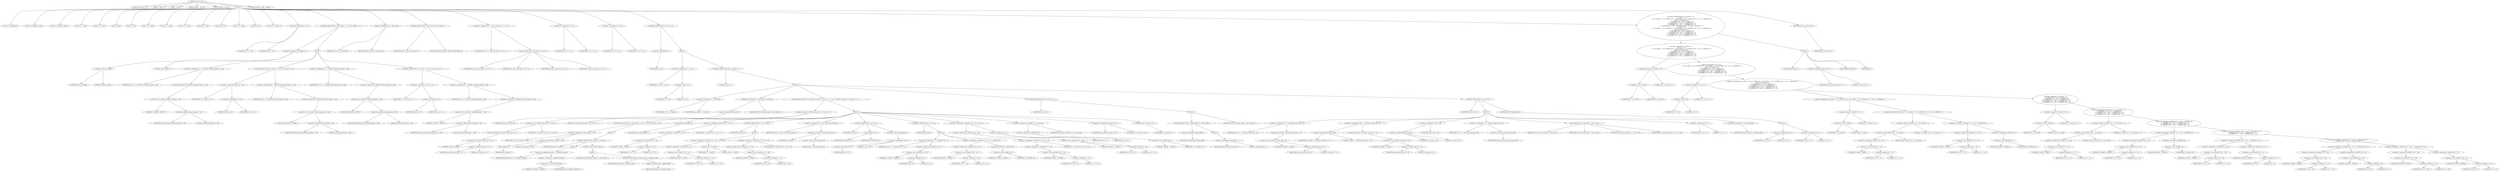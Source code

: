 digraph cache_insert {  
"1000116" [label = "(METHOD,cache_insert)" ]
"1000117" [label = "(PARAM,const char *a1)" ]
"1000118" [label = "(PARAM,__int64 a2)" ]
"1000119" [label = "(PARAM,__int64 a3)" ]
"1000120" [label = "(PARAM,unsigned __int64 a4)" ]
"1000121" [label = "(PARAM,unsigned __int16 a5)" ]
"1000122" [label = "(BLOCK,,)" ]
"1000123" [label = "(LOCAL,v7: unsigned int)" ]
"1000124" [label = "(LOCAL,v10: unsigned __int64)" ]
"1000125" [label = "(LOCAL,v11: unsigned __int64)" ]
"1000126" [label = "(LOCAL,v12: __int64)" ]
"1000127" [label = "(LOCAL,v13: __int64)" ]
"1000128" [label = "(LOCAL,v14: int)" ]
"1000129" [label = "(LOCAL,v15: int)" ]
"1000130" [label = "(LOCAL,v16: __int64)" ]
"1000131" [label = "(LOCAL,v17: __int64)" ]
"1000132" [label = "(LOCAL,v18: __int64)" ]
"1000133" [label = "(LOCAL,v19: __int64)" ]
"1000134" [label = "(LOCAL,v20: char *)" ]
"1000135" [label = "(LOCAL,v21: __int64)" ]
"1000136" [label = "(LOCAL,v23: int)" ]
"1000137" [label = "(LOCAL,v24: __int64 [ 2 ])" ]
"1000138" [label = "(<operator>.assignment,v7 = a5)" ]
"1000139" [label = "(IDENTIFIER,v7,v7 = a5)" ]
"1000140" [label = "(IDENTIFIER,a5,v7 = a5)" ]
"1000141" [label = "(CONTROL_STRUCTURE,if ( (a5 & 0x980) != 0 ),if ( (a5 & 0x980) != 0 ))" ]
"1000142" [label = "(<operator>.notEquals,(a5 & 0x980) != 0)" ]
"1000143" [label = "(<operator>.and,a5 & 0x980)" ]
"1000144" [label = "(IDENTIFIER,a5,a5 & 0x980)" ]
"1000145" [label = "(LITERAL,0x980,a5 & 0x980)" ]
"1000146" [label = "(LITERAL,0,(a5 & 0x980) != 0)" ]
"1000147" [label = "(BLOCK,,)" ]
"1000148" [label = "(<operator>.assignment,v10 = *(_QWORD *)(dnsmasq_daemon + 456))" ]
"1000149" [label = "(IDENTIFIER,v10,v10 = *(_QWORD *)(dnsmasq_daemon + 456))" ]
"1000150" [label = "(<operator>.indirection,*(_QWORD *)(dnsmasq_daemon + 456))" ]
"1000151" [label = "(<operator>.cast,(_QWORD *)(dnsmasq_daemon + 456))" ]
"1000152" [label = "(UNKNOWN,_QWORD *,_QWORD *)" ]
"1000153" [label = "(<operator>.addition,dnsmasq_daemon + 456)" ]
"1000154" [label = "(IDENTIFIER,dnsmasq_daemon,dnsmasq_daemon + 456)" ]
"1000155" [label = "(LITERAL,456,dnsmasq_daemon + 456)" ]
"1000156" [label = "(CONTROL_STRUCTURE,if ( v10 && a4 > v10 ),if ( v10 && a4 > v10 ))" ]
"1000157" [label = "(<operator>.logicalAnd,v10 && a4 > v10)" ]
"1000158" [label = "(IDENTIFIER,v10,v10 && a4 > v10)" ]
"1000159" [label = "(<operator>.greaterThan,a4 > v10)" ]
"1000160" [label = "(IDENTIFIER,a4,a4 > v10)" ]
"1000161" [label = "(IDENTIFIER,v10,a4 > v10)" ]
"1000162" [label = "(<operator>.assignment,a4 = *(_QWORD *)(dnsmasq_daemon + 456))" ]
"1000163" [label = "(IDENTIFIER,a4,a4 = *(_QWORD *)(dnsmasq_daemon + 456))" ]
"1000164" [label = "(<operator>.indirection,*(_QWORD *)(dnsmasq_daemon + 456))" ]
"1000165" [label = "(<operator>.cast,(_QWORD *)(dnsmasq_daemon + 456))" ]
"1000166" [label = "(UNKNOWN,_QWORD *,_QWORD *)" ]
"1000167" [label = "(<operator>.addition,dnsmasq_daemon + 456)" ]
"1000168" [label = "(IDENTIFIER,dnsmasq_daemon,dnsmasq_daemon + 456)" ]
"1000169" [label = "(LITERAL,456,dnsmasq_daemon + 456)" ]
"1000170" [label = "(<operator>.assignment,v11 = *(_QWORD *)(dnsmasq_daemon + 448))" ]
"1000171" [label = "(IDENTIFIER,v11,v11 = *(_QWORD *)(dnsmasq_daemon + 448))" ]
"1000172" [label = "(<operator>.indirection,*(_QWORD *)(dnsmasq_daemon + 448))" ]
"1000173" [label = "(<operator>.cast,(_QWORD *)(dnsmasq_daemon + 448))" ]
"1000174" [label = "(UNKNOWN,_QWORD *,_QWORD *)" ]
"1000175" [label = "(<operator>.addition,dnsmasq_daemon + 448)" ]
"1000176" [label = "(IDENTIFIER,dnsmasq_daemon,dnsmasq_daemon + 448)" ]
"1000177" [label = "(LITERAL,448,dnsmasq_daemon + 448)" ]
"1000178" [label = "(CONTROL_STRUCTURE,if ( v11 && a4 < v11 ),if ( v11 && a4 < v11 ))" ]
"1000179" [label = "(<operator>.logicalAnd,v11 && a4 < v11)" ]
"1000180" [label = "(IDENTIFIER,v11,v11 && a4 < v11)" ]
"1000181" [label = "(<operator>.lessThan,a4 < v11)" ]
"1000182" [label = "(IDENTIFIER,a4,a4 < v11)" ]
"1000183" [label = "(IDENTIFIER,v11,a4 < v11)" ]
"1000184" [label = "(<operator>.assignment,a4 = *(_QWORD *)(dnsmasq_daemon + 448))" ]
"1000185" [label = "(IDENTIFIER,a4,a4 = *(_QWORD *)(dnsmasq_daemon + 448))" ]
"1000186" [label = "(<operator>.indirection,*(_QWORD *)(dnsmasq_daemon + 448))" ]
"1000187" [label = "(<operator>.cast,(_QWORD *)(dnsmasq_daemon + 448))" ]
"1000188" [label = "(UNKNOWN,_QWORD *,_QWORD *)" ]
"1000189" [label = "(<operator>.addition,dnsmasq_daemon + 448)" ]
"1000190" [label = "(IDENTIFIER,dnsmasq_daemon,dnsmasq_daemon + 448)" ]
"1000191" [label = "(LITERAL,448,dnsmasq_daemon + 448)" ]
"1000192" [label = "(<operator>.assignment,v23 = insert_error)" ]
"1000193" [label = "(IDENTIFIER,v23,v23 = insert_error)" ]
"1000194" [label = "(IDENTIFIER,insert_error,v23 = insert_error)" ]
"1000195" [label = "(CONTROL_STRUCTURE,if ( insert_error ),if ( insert_error ))" ]
"1000196" [label = "(IDENTIFIER,insert_error,if ( insert_error ))" ]
"1000197" [label = "(CONTROL_STRUCTURE,goto LABEL_28;,goto LABEL_28;)" ]
"1000198" [label = "(<operator>.assignment,v12 = cache_scan_free(a1, a2, a3, v7))" ]
"1000199" [label = "(IDENTIFIER,v12,v12 = cache_scan_free(a1, a2, a3, v7))" ]
"1000200" [label = "(cache_scan_free,cache_scan_free(a1, a2, a3, v7))" ]
"1000201" [label = "(IDENTIFIER,a1,cache_scan_free(a1, a2, a3, v7))" ]
"1000202" [label = "(IDENTIFIER,a2,cache_scan_free(a1, a2, a3, v7))" ]
"1000203" [label = "(IDENTIFIER,a3,cache_scan_free(a1, a2, a3, v7))" ]
"1000204" [label = "(IDENTIFIER,v7,cache_scan_free(a1, a2, a3, v7))" ]
"1000205" [label = "(<operator>.assignment,v13 = v12)" ]
"1000206" [label = "(IDENTIFIER,v13,v13 = v12)" ]
"1000207" [label = "(IDENTIFIER,v12,v13 = v12)" ]
"1000208" [label = "(<operator>.assignment,v14 = v23)" ]
"1000209" [label = "(IDENTIFIER,v14,v14 = v23)" ]
"1000210" [label = "(IDENTIFIER,v23,v14 = v23)" ]
"1000211" [label = "(CONTROL_STRUCTURE,if ( !v12 ),if ( !v12 ))" ]
"1000212" [label = "(<operator>.logicalNot,!v12)" ]
"1000213" [label = "(IDENTIFIER,v12,!v12)" ]
"1000214" [label = "(BLOCK,,)" ]
"1000215" [label = "(<operator>.assignment,v15 = v7 & 4)" ]
"1000216" [label = "(IDENTIFIER,v15,v15 = v7 & 4)" ]
"1000217" [label = "(<operator>.and,v7 & 4)" ]
"1000218" [label = "(IDENTIFIER,v7,v7 & 4)" ]
"1000219" [label = "(LITERAL,4,v7 & 4)" ]
"1000220" [label = "(CONTROL_STRUCTURE,while ( 1 ),while ( 1 ))" ]
"1000221" [label = "(LITERAL,1,while ( 1 ))" ]
"1000222" [label = "(BLOCK,,)" ]
"1000223" [label = "(<operator>.assignment,v13 = cache_tail)" ]
"1000224" [label = "(IDENTIFIER,v13,v13 = cache_tail)" ]
"1000225" [label = "(IDENTIFIER,cache_tail,v13 = cache_tail)" ]
"1000226" [label = "(CONTROL_STRUCTURE,if ( !cache_tail ),if ( !cache_tail ))" ]
"1000227" [label = "(<operator>.logicalNot,!cache_tail)" ]
"1000228" [label = "(IDENTIFIER,cache_tail,!cache_tail)" ]
"1000229" [label = "(CONTROL_STRUCTURE,goto LABEL_27;,goto LABEL_27;)" ]
"1000230" [label = "(CONTROL_STRUCTURE,if ( (*(_WORD *)(cache_tail + 52) & 0xC) == 0 ),if ( (*(_WORD *)(cache_tail + 52) & 0xC) == 0 ))" ]
"1000231" [label = "(<operator>.equals,(*(_WORD *)(cache_tail + 52) & 0xC) == 0)" ]
"1000232" [label = "(<operator>.and,*(_WORD *)(cache_tail + 52) & 0xC)" ]
"1000233" [label = "(<operator>.indirection,*(_WORD *)(cache_tail + 52))" ]
"1000234" [label = "(<operator>.cast,(_WORD *)(cache_tail + 52))" ]
"1000235" [label = "(UNKNOWN,_WORD *,_WORD *)" ]
"1000236" [label = "(<operator>.addition,cache_tail + 52)" ]
"1000237" [label = "(IDENTIFIER,cache_tail,cache_tail + 52)" ]
"1000238" [label = "(LITERAL,52,cache_tail + 52)" ]
"1000239" [label = "(LITERAL,0xC,*(_WORD *)(cache_tail + 52) & 0xC)" ]
"1000240" [label = "(LITERAL,0,(*(_WORD *)(cache_tail + 52) & 0xC) == 0)" ]
"1000241" [label = "(BLOCK,,)" ]
"1000242" [label = "(CONTROL_STRUCTURE,if ( a1 && strlen(a1) > 0x31 ),if ( a1 && strlen(a1) > 0x31 ))" ]
"1000243" [label = "(<operator>.logicalAnd,a1 && strlen(a1) > 0x31)" ]
"1000244" [label = "(IDENTIFIER,a1,a1 && strlen(a1) > 0x31)" ]
"1000245" [label = "(<operator>.greaterThan,strlen(a1) > 0x31)" ]
"1000246" [label = "(strlen,strlen(a1))" ]
"1000247" [label = "(IDENTIFIER,a1,strlen(a1))" ]
"1000248" [label = "(LITERAL,0x31,strlen(a1) > 0x31)" ]
"1000249" [label = "(BLOCK,,)" ]
"1000250" [label = "(CONTROL_STRUCTURE,if ( big_free ),if ( big_free ))" ]
"1000251" [label = "(IDENTIFIER,big_free,if ( big_free ))" ]
"1000252" [label = "(BLOCK,,)" ]
"1000253" [label = "(<operator>.assignment,big_free = *(_QWORD *)big_free)" ]
"1000254" [label = "(IDENTIFIER,big_free,big_free = *(_QWORD *)big_free)" ]
"1000255" [label = "(<operator>.indirection,*(_QWORD *)big_free)" ]
"1000256" [label = "(<operator>.cast,(_QWORD *)big_free)" ]
"1000257" [label = "(UNKNOWN,_QWORD *,_QWORD *)" ]
"1000258" [label = "(IDENTIFIER,big_free,(_QWORD *)big_free)" ]
"1000259" [label = "(CONTROL_STRUCTURE,else,else)" ]
"1000260" [label = "(BLOCK,,)" ]
"1000261" [label = "(CONTROL_STRUCTURE,goto LABEL_27;,goto LABEL_27;)" ]
"1000262" [label = "(CONTROL_STRUCTURE,if ( bignames_left ),if ( bignames_left ))" ]
"1000263" [label = "(IDENTIFIER,bignames_left,if ( bignames_left ))" ]
"1000264" [label = "(<operator>.preDecrement,--bignames_left)" ]
"1000265" [label = "(IDENTIFIER,bignames_left,--bignames_left)" ]
"1000266" [label = "(cache_unlink,cache_unlink(v13))" ]
"1000267" [label = "(IDENTIFIER,v13,cache_unlink(v13))" ]
"1000268" [label = "(<operator>.assignment,*(_WORD *)(v13 + 52) = v7)" ]
"1000269" [label = "(<operator>.indirection,*(_WORD *)(v13 + 52))" ]
"1000270" [label = "(<operator>.cast,(_WORD *)(v13 + 52))" ]
"1000271" [label = "(UNKNOWN,_WORD *,_WORD *)" ]
"1000272" [label = "(<operator>.addition,v13 + 52)" ]
"1000273" [label = "(IDENTIFIER,v13,v13 + 52)" ]
"1000274" [label = "(LITERAL,52,v13 + 52)" ]
"1000275" [label = "(IDENTIFIER,v7,*(_WORD *)(v13 + 52) = v7)" ]
"1000276" [label = "(CONTROL_STRUCTURE,if ( v19 ),if ( v19 ))" ]
"1000277" [label = "(IDENTIFIER,v19,if ( v19 ))" ]
"1000278" [label = "(BLOCK,,)" ]
"1000279" [label = "(<operator>.assignment,*(_WORD *)(v13 + 52) = v7 | 0x200)" ]
"1000280" [label = "(<operator>.indirection,*(_WORD *)(v13 + 52))" ]
"1000281" [label = "(<operator>.cast,(_WORD *)(v13 + 52))" ]
"1000282" [label = "(UNKNOWN,_WORD *,_WORD *)" ]
"1000283" [label = "(<operator>.addition,v13 + 52)" ]
"1000284" [label = "(IDENTIFIER,v13,v13 + 52)" ]
"1000285" [label = "(LITERAL,52,v13 + 52)" ]
"1000286" [label = "(<operator>.or,v7 | 0x200)" ]
"1000287" [label = "(IDENTIFIER,v7,v7 | 0x200)" ]
"1000288" [label = "(LITERAL,0x200,v7 | 0x200)" ]
"1000289" [label = "(<operator>.assignment,*(_QWORD *)(v13 + 56) = v19)" ]
"1000290" [label = "(<operator>.indirection,*(_QWORD *)(v13 + 56))" ]
"1000291" [label = "(<operator>.cast,(_QWORD *)(v13 + 56))" ]
"1000292" [label = "(UNKNOWN,_QWORD *,_QWORD *)" ]
"1000293" [label = "(<operator>.addition,v13 + 56)" ]
"1000294" [label = "(IDENTIFIER,v13,v13 + 56)" ]
"1000295" [label = "(LITERAL,56,v13 + 56)" ]
"1000296" [label = "(IDENTIFIER,v19,*(_QWORD *)(v13 + 56) = v19)" ]
"1000297" [label = "(<operator>.assignment,v20 = (char *)cache_get_name(v13))" ]
"1000298" [label = "(IDENTIFIER,v20,v20 = (char *)cache_get_name(v13))" ]
"1000299" [label = "(<operator>.cast,(char *)cache_get_name(v13))" ]
"1000300" [label = "(UNKNOWN,char *,char *)" ]
"1000301" [label = "(cache_get_name,cache_get_name(v13))" ]
"1000302" [label = "(IDENTIFIER,v13,cache_get_name(v13))" ]
"1000303" [label = "(CONTROL_STRUCTURE,if ( a1 ),if ( a1 ))" ]
"1000304" [label = "(IDENTIFIER,a1,if ( a1 ))" ]
"1000305" [label = "(strcpy,strcpy(v20, a1))" ]
"1000306" [label = "(IDENTIFIER,v20,strcpy(v20, a1))" ]
"1000307" [label = "(IDENTIFIER,a1,strcpy(v20, a1))" ]
"1000308" [label = "(CONTROL_STRUCTURE,else,else)" ]
"1000309" [label = "(<operator>.assignment,*v20 = 0)" ]
"1000310" [label = "(<operator>.indirection,*v20)" ]
"1000311" [label = "(IDENTIFIER,v20,*v20 = 0)" ]
"1000312" [label = "(LITERAL,0,*v20 = 0)" ]
"1000313" [label = "(CONTROL_STRUCTURE,if ( a2 ),if ( a2 ))" ]
"1000314" [label = "(IDENTIFIER,a2,if ( a2 ))" ]
"1000315" [label = "(BLOCK,,)" ]
"1000316" [label = "(<operator>.assignment,v21 = *(_QWORD *)(a2 + 8))" ]
"1000317" [label = "(IDENTIFIER,v21,v21 = *(_QWORD *)(a2 + 8))" ]
"1000318" [label = "(<operator>.indirection,*(_QWORD *)(a2 + 8))" ]
"1000319" [label = "(<operator>.cast,(_QWORD *)(a2 + 8))" ]
"1000320" [label = "(UNKNOWN,_QWORD *,_QWORD *)" ]
"1000321" [label = "(<operator>.addition,a2 + 8)" ]
"1000322" [label = "(IDENTIFIER,a2,a2 + 8)" ]
"1000323" [label = "(LITERAL,8,a2 + 8)" ]
"1000324" [label = "(<operator>.assignment,*(_QWORD *)(v13 + 24) = *(_QWORD *)a2)" ]
"1000325" [label = "(<operator>.indirection,*(_QWORD *)(v13 + 24))" ]
"1000326" [label = "(<operator>.cast,(_QWORD *)(v13 + 24))" ]
"1000327" [label = "(UNKNOWN,_QWORD *,_QWORD *)" ]
"1000328" [label = "(<operator>.addition,v13 + 24)" ]
"1000329" [label = "(IDENTIFIER,v13,v13 + 24)" ]
"1000330" [label = "(LITERAL,24,v13 + 24)" ]
"1000331" [label = "(<operator>.indirection,*(_QWORD *)a2)" ]
"1000332" [label = "(<operator>.cast,(_QWORD *)a2)" ]
"1000333" [label = "(UNKNOWN,_QWORD *,_QWORD *)" ]
"1000334" [label = "(IDENTIFIER,a2,(_QWORD *)a2)" ]
"1000335" [label = "(<operator>.assignment,*(_QWORD *)(v13 + 32) = v21)" ]
"1000336" [label = "(<operator>.indirection,*(_QWORD *)(v13 + 32))" ]
"1000337" [label = "(<operator>.cast,(_QWORD *)(v13 + 32))" ]
"1000338" [label = "(UNKNOWN,_QWORD *,_QWORD *)" ]
"1000339" [label = "(<operator>.addition,v13 + 32)" ]
"1000340" [label = "(IDENTIFIER,v13,v13 + 32)" ]
"1000341" [label = "(LITERAL,32,v13 + 32)" ]
"1000342" [label = "(IDENTIFIER,v21,*(_QWORD *)(v13 + 32) = v21)" ]
"1000343" [label = "(<operator>.assignment,*(_QWORD *)(v13 + 40) = a4 + a3)" ]
"1000344" [label = "(<operator>.indirection,*(_QWORD *)(v13 + 40))" ]
"1000345" [label = "(<operator>.cast,(_QWORD *)(v13 + 40))" ]
"1000346" [label = "(UNKNOWN,_QWORD *,_QWORD *)" ]
"1000347" [label = "(<operator>.addition,v13 + 40)" ]
"1000348" [label = "(IDENTIFIER,v13,v13 + 40)" ]
"1000349" [label = "(LITERAL,40,v13 + 40)" ]
"1000350" [label = "(<operator>.addition,a4 + a3)" ]
"1000351" [label = "(IDENTIFIER,a4,a4 + a3)" ]
"1000352" [label = "(IDENTIFIER,a3,a4 + a3)" ]
"1000353" [label = "(<operator>.assignment,*(_QWORD *)v13 = new_chain)" ]
"1000354" [label = "(<operator>.indirection,*(_QWORD *)v13)" ]
"1000355" [label = "(<operator>.cast,(_QWORD *)v13)" ]
"1000356" [label = "(UNKNOWN,_QWORD *,_QWORD *)" ]
"1000357" [label = "(IDENTIFIER,v13,(_QWORD *)v13)" ]
"1000358" [label = "(IDENTIFIER,new_chain,*(_QWORD *)v13 = new_chain)" ]
"1000359" [label = "(<operator>.assignment,new_chain = v13)" ]
"1000360" [label = "(IDENTIFIER,new_chain,new_chain = v13)" ]
"1000361" [label = "(IDENTIFIER,v13,new_chain = v13)" ]
"1000362" [label = "(RETURN,return v13;,return v13;)" ]
"1000363" [label = "(IDENTIFIER,v13,return v13;)" ]
"1000364" [label = "(CONTROL_STRUCTURE,if ( v14 ),if ( v14 ))" ]
"1000365" [label = "(IDENTIFIER,v14,if ( v14 ))" ]
"1000366" [label = "(BLOCK,,)" ]
"1000367" [label = "(CONTROL_STRUCTURE,if ( !warned_9838 ),if ( !warned_9838 ))" ]
"1000368" [label = "(<operator>.logicalNot,!warned_9838)" ]
"1000369" [label = "(IDENTIFIER,warned_9838,!warned_9838)" ]
"1000370" [label = "(BLOCK,,)" ]
"1000371" [label = "(<operator>.assignment,warned_9838 = 1)" ]
"1000372" [label = "(IDENTIFIER,warned_9838,warned_9838 = 1)" ]
"1000373" [label = "(LITERAL,1,warned_9838 = 1)" ]
"1000374" [label = "(CONTROL_STRUCTURE,goto LABEL_27;,goto LABEL_27;)" ]
"1000375" [label = "(CONTROL_STRUCTURE,if ( v15 ),if ( v15 ))" ]
"1000376" [label = "(IDENTIFIER,v15,if ( v15 ))" ]
"1000377" [label = "(BLOCK,,)" ]
"1000378" [label = "(<operator>.assignment,v16 = *(_QWORD *)(cache_tail + 32))" ]
"1000379" [label = "(IDENTIFIER,v16,v16 = *(_QWORD *)(cache_tail + 32))" ]
"1000380" [label = "(<operator>.indirection,*(_QWORD *)(cache_tail + 32))" ]
"1000381" [label = "(<operator>.cast,(_QWORD *)(cache_tail + 32))" ]
"1000382" [label = "(UNKNOWN,_QWORD *,_QWORD *)" ]
"1000383" [label = "(<operator>.addition,cache_tail + 32)" ]
"1000384" [label = "(IDENTIFIER,cache_tail,cache_tail + 32)" ]
"1000385" [label = "(LITERAL,32,cache_tail + 32)" ]
"1000386" [label = "(<operator>.assignment,v24[0] = *(_QWORD *)(cache_tail + 24))" ]
"1000387" [label = "(<operator>.indirectIndexAccess,v24[0])" ]
"1000388" [label = "(IDENTIFIER,v24,v24[0] = *(_QWORD *)(cache_tail + 24))" ]
"1000389" [label = "(LITERAL,0,v24[0] = *(_QWORD *)(cache_tail + 24))" ]
"1000390" [label = "(<operator>.indirection,*(_QWORD *)(cache_tail + 24))" ]
"1000391" [label = "(<operator>.cast,(_QWORD *)(cache_tail + 24))" ]
"1000392" [label = "(UNKNOWN,_QWORD *,_QWORD *)" ]
"1000393" [label = "(<operator>.addition,cache_tail + 24)" ]
"1000394" [label = "(IDENTIFIER,cache_tail,cache_tail + 24)" ]
"1000395" [label = "(LITERAL,24,cache_tail + 24)" ]
"1000396" [label = "(<operator>.assignment,v24[1] = v16)" ]
"1000397" [label = "(<operator>.indirectIndexAccess,v24[1])" ]
"1000398" [label = "(IDENTIFIER,v24,v24[1] = v16)" ]
"1000399" [label = "(LITERAL,1,v24[1] = v16)" ]
"1000400" [label = "(IDENTIFIER,v16,v24[1] = v16)" ]
"1000401" [label = "(<operator>.assignment,v17 = cache_get_name(cache_tail))" ]
"1000402" [label = "(IDENTIFIER,v17,v17 = cache_get_name(cache_tail))" ]
"1000403" [label = "(cache_get_name,cache_get_name(cache_tail))" ]
"1000404" [label = "(IDENTIFIER,cache_tail,cache_get_name(cache_tail))" ]
"1000405" [label = "(cache_scan_free,cache_scan_free(v17, v24, a3, v18))" ]
"1000406" [label = "(IDENTIFIER,v17,cache_scan_free(v17, v24, a3, v18))" ]
"1000407" [label = "(IDENTIFIER,v24,cache_scan_free(v17, v24, a3, v18))" ]
"1000408" [label = "(IDENTIFIER,a3,cache_scan_free(v17, v24, a3, v18))" ]
"1000409" [label = "(IDENTIFIER,v18,cache_scan_free(v17, v24, a3, v18))" ]
"1000410" [label = "(<operator>.assignment,v14 = 1)" ]
"1000411" [label = "(IDENTIFIER,v14,v14 = 1)" ]
"1000412" [label = "(LITERAL,1,v14 = 1)" ]
"1000413" [label = "(<operator>.preIncrement,++cache_live_freed)" ]
"1000414" [label = "(IDENTIFIER,cache_live_freed,++cache_live_freed)" ]
"1000415" [label = "(CONTROL_STRUCTURE,else,else)" ]
"1000416" [label = "(BLOCK,,)" ]
"1000417" [label = "(<operator>.assignment,v14 = 0)" ]
"1000418" [label = "(IDENTIFIER,v14,v14 = 0)" ]
"1000419" [label = "(LITERAL,0,v14 = 0)" ]
"1000420" [label = "(<operator>.assignment,v15 = 1)" ]
"1000421" [label = "(IDENTIFIER,v15,v15 = 1)" ]
"1000422" [label = "(LITERAL,1,v15 = 1)" ]
"1000423" [label = "(CONTROL_STRUCTURE,if ( (v7 & 0x180) == 0\n    || (v7 & 8) == 0\n    || ((v7 & 0x80) == 0 || (*(_WORD *)(v12 + 52) & 0x80) == 0 || *(_DWORD *)(v12 + 24) != *(_DWORD *)a2)\n    && ((v7 & 0x100) == 0\n     || (*(_WORD *)(v12 + 52) & 0x100) == 0\n     || *(_DWORD *)(v12 + 24) != *(_DWORD *)a2\n     || *(_DWORD *)(v12 + 28) != *(_DWORD *)(a2 + 4)\n     || *(_DWORD *)(v12 + 32) != *(_DWORD *)(a2 + 8)\n     || *(_DWORD *)(v12 + 36) != *(_DWORD *)(a2 + 12)) ),if ( (v7 & 0x180) == 0\n    || (v7 & 8) == 0\n    || ((v7 & 0x80) == 0 || (*(_WORD *)(v12 + 52) & 0x80) == 0 || *(_DWORD *)(v12 + 24) != *(_DWORD *)a2)\n    && ((v7 & 0x100) == 0\n     || (*(_WORD *)(v12 + 52) & 0x100) == 0\n     || *(_DWORD *)(v12 + 24) != *(_DWORD *)a2\n     || *(_DWORD *)(v12 + 28) != *(_DWORD *)(a2 + 4)\n     || *(_DWORD *)(v12 + 32) != *(_DWORD *)(a2 + 8)\n     || *(_DWORD *)(v12 + 36) != *(_DWORD *)(a2 + 12)) ))" ]
"1000424" [label = "(<operator>.logicalOr,(v7 & 0x180) == 0\n    || (v7 & 8) == 0\n    || ((v7 & 0x80) == 0 || (*(_WORD *)(v12 + 52) & 0x80) == 0 || *(_DWORD *)(v12 + 24) != *(_DWORD *)a2)\n    && ((v7 & 0x100) == 0\n     || (*(_WORD *)(v12 + 52) & 0x100) == 0\n     || *(_DWORD *)(v12 + 24) != *(_DWORD *)a2\n     || *(_DWORD *)(v12 + 28) != *(_DWORD *)(a2 + 4)\n     || *(_DWORD *)(v12 + 32) != *(_DWORD *)(a2 + 8)\n     || *(_DWORD *)(v12 + 36) != *(_DWORD *)(a2 + 12)))" ]
"1000425" [label = "(<operator>.equals,(v7 & 0x180) == 0)" ]
"1000426" [label = "(<operator>.and,v7 & 0x180)" ]
"1000427" [label = "(IDENTIFIER,v7,v7 & 0x180)" ]
"1000428" [label = "(LITERAL,0x180,v7 & 0x180)" ]
"1000429" [label = "(LITERAL,0,(v7 & 0x180) == 0)" ]
"1000430" [label = "(<operator>.logicalOr,(v7 & 8) == 0\n    || ((v7 & 0x80) == 0 || (*(_WORD *)(v12 + 52) & 0x80) == 0 || *(_DWORD *)(v12 + 24) != *(_DWORD *)a2)\n    && ((v7 & 0x100) == 0\n     || (*(_WORD *)(v12 + 52) & 0x100) == 0\n     || *(_DWORD *)(v12 + 24) != *(_DWORD *)a2\n     || *(_DWORD *)(v12 + 28) != *(_DWORD *)(a2 + 4)\n     || *(_DWORD *)(v12 + 32) != *(_DWORD *)(a2 + 8)\n     || *(_DWORD *)(v12 + 36) != *(_DWORD *)(a2 + 12)))" ]
"1000431" [label = "(<operator>.equals,(v7 & 8) == 0)" ]
"1000432" [label = "(<operator>.and,v7 & 8)" ]
"1000433" [label = "(IDENTIFIER,v7,v7 & 8)" ]
"1000434" [label = "(LITERAL,8,v7 & 8)" ]
"1000435" [label = "(LITERAL,0,(v7 & 8) == 0)" ]
"1000436" [label = "(<operator>.logicalAnd,((v7 & 0x80) == 0 || (*(_WORD *)(v12 + 52) & 0x80) == 0 || *(_DWORD *)(v12 + 24) != *(_DWORD *)a2)\n    && ((v7 & 0x100) == 0\n     || (*(_WORD *)(v12 + 52) & 0x100) == 0\n     || *(_DWORD *)(v12 + 24) != *(_DWORD *)a2\n     || *(_DWORD *)(v12 + 28) != *(_DWORD *)(a2 + 4)\n     || *(_DWORD *)(v12 + 32) != *(_DWORD *)(a2 + 8)\n     || *(_DWORD *)(v12 + 36) != *(_DWORD *)(a2 + 12)))" ]
"1000437" [label = "(<operator>.logicalOr,(v7 & 0x80) == 0 || (*(_WORD *)(v12 + 52) & 0x80) == 0 || *(_DWORD *)(v12 + 24) != *(_DWORD *)a2)" ]
"1000438" [label = "(<operator>.equals,(v7 & 0x80) == 0)" ]
"1000439" [label = "(<operator>.and,v7 & 0x80)" ]
"1000440" [label = "(IDENTIFIER,v7,v7 & 0x80)" ]
"1000441" [label = "(LITERAL,0x80,v7 & 0x80)" ]
"1000442" [label = "(LITERAL,0,(v7 & 0x80) == 0)" ]
"1000443" [label = "(<operator>.logicalOr,(*(_WORD *)(v12 + 52) & 0x80) == 0 || *(_DWORD *)(v12 + 24) != *(_DWORD *)a2)" ]
"1000444" [label = "(<operator>.equals,(*(_WORD *)(v12 + 52) & 0x80) == 0)" ]
"1000445" [label = "(<operator>.and,*(_WORD *)(v12 + 52) & 0x80)" ]
"1000446" [label = "(<operator>.indirection,*(_WORD *)(v12 + 52))" ]
"1000447" [label = "(<operator>.cast,(_WORD *)(v12 + 52))" ]
"1000448" [label = "(UNKNOWN,_WORD *,_WORD *)" ]
"1000449" [label = "(<operator>.addition,v12 + 52)" ]
"1000450" [label = "(IDENTIFIER,v12,v12 + 52)" ]
"1000451" [label = "(LITERAL,52,v12 + 52)" ]
"1000452" [label = "(LITERAL,0x80,*(_WORD *)(v12 + 52) & 0x80)" ]
"1000453" [label = "(LITERAL,0,(*(_WORD *)(v12 + 52) & 0x80) == 0)" ]
"1000454" [label = "(<operator>.notEquals,*(_DWORD *)(v12 + 24) != *(_DWORD *)a2)" ]
"1000455" [label = "(<operator>.indirection,*(_DWORD *)(v12 + 24))" ]
"1000456" [label = "(<operator>.cast,(_DWORD *)(v12 + 24))" ]
"1000457" [label = "(UNKNOWN,_DWORD *,_DWORD *)" ]
"1000458" [label = "(<operator>.addition,v12 + 24)" ]
"1000459" [label = "(IDENTIFIER,v12,v12 + 24)" ]
"1000460" [label = "(LITERAL,24,v12 + 24)" ]
"1000461" [label = "(<operator>.indirection,*(_DWORD *)a2)" ]
"1000462" [label = "(<operator>.cast,(_DWORD *)a2)" ]
"1000463" [label = "(UNKNOWN,_DWORD *,_DWORD *)" ]
"1000464" [label = "(IDENTIFIER,a2,(_DWORD *)a2)" ]
"1000465" [label = "(<operator>.logicalOr,(v7 & 0x100) == 0\n     || (*(_WORD *)(v12 + 52) & 0x100) == 0\n     || *(_DWORD *)(v12 + 24) != *(_DWORD *)a2\n     || *(_DWORD *)(v12 + 28) != *(_DWORD *)(a2 + 4)\n     || *(_DWORD *)(v12 + 32) != *(_DWORD *)(a2 + 8)\n     || *(_DWORD *)(v12 + 36) != *(_DWORD *)(a2 + 12))" ]
"1000466" [label = "(<operator>.equals,(v7 & 0x100) == 0)" ]
"1000467" [label = "(<operator>.and,v7 & 0x100)" ]
"1000468" [label = "(IDENTIFIER,v7,v7 & 0x100)" ]
"1000469" [label = "(LITERAL,0x100,v7 & 0x100)" ]
"1000470" [label = "(LITERAL,0,(v7 & 0x100) == 0)" ]
"1000471" [label = "(<operator>.logicalOr,(*(_WORD *)(v12 + 52) & 0x100) == 0\n     || *(_DWORD *)(v12 + 24) != *(_DWORD *)a2\n     || *(_DWORD *)(v12 + 28) != *(_DWORD *)(a2 + 4)\n     || *(_DWORD *)(v12 + 32) != *(_DWORD *)(a2 + 8)\n     || *(_DWORD *)(v12 + 36) != *(_DWORD *)(a2 + 12))" ]
"1000472" [label = "(<operator>.equals,(*(_WORD *)(v12 + 52) & 0x100) == 0)" ]
"1000473" [label = "(<operator>.and,*(_WORD *)(v12 + 52) & 0x100)" ]
"1000474" [label = "(<operator>.indirection,*(_WORD *)(v12 + 52))" ]
"1000475" [label = "(<operator>.cast,(_WORD *)(v12 + 52))" ]
"1000476" [label = "(UNKNOWN,_WORD *,_WORD *)" ]
"1000477" [label = "(<operator>.addition,v12 + 52)" ]
"1000478" [label = "(IDENTIFIER,v12,v12 + 52)" ]
"1000479" [label = "(LITERAL,52,v12 + 52)" ]
"1000480" [label = "(LITERAL,0x100,*(_WORD *)(v12 + 52) & 0x100)" ]
"1000481" [label = "(LITERAL,0,(*(_WORD *)(v12 + 52) & 0x100) == 0)" ]
"1000482" [label = "(<operator>.logicalOr,*(_DWORD *)(v12 + 24) != *(_DWORD *)a2\n     || *(_DWORD *)(v12 + 28) != *(_DWORD *)(a2 + 4)\n     || *(_DWORD *)(v12 + 32) != *(_DWORD *)(a2 + 8)\n     || *(_DWORD *)(v12 + 36) != *(_DWORD *)(a2 + 12))" ]
"1000483" [label = "(<operator>.notEquals,*(_DWORD *)(v12 + 24) != *(_DWORD *)a2)" ]
"1000484" [label = "(<operator>.indirection,*(_DWORD *)(v12 + 24))" ]
"1000485" [label = "(<operator>.cast,(_DWORD *)(v12 + 24))" ]
"1000486" [label = "(UNKNOWN,_DWORD *,_DWORD *)" ]
"1000487" [label = "(<operator>.addition,v12 + 24)" ]
"1000488" [label = "(IDENTIFIER,v12,v12 + 24)" ]
"1000489" [label = "(LITERAL,24,v12 + 24)" ]
"1000490" [label = "(<operator>.indirection,*(_DWORD *)a2)" ]
"1000491" [label = "(<operator>.cast,(_DWORD *)a2)" ]
"1000492" [label = "(UNKNOWN,_DWORD *,_DWORD *)" ]
"1000493" [label = "(IDENTIFIER,a2,(_DWORD *)a2)" ]
"1000494" [label = "(<operator>.logicalOr,*(_DWORD *)(v12 + 28) != *(_DWORD *)(a2 + 4)\n     || *(_DWORD *)(v12 + 32) != *(_DWORD *)(a2 + 8)\n     || *(_DWORD *)(v12 + 36) != *(_DWORD *)(a2 + 12))" ]
"1000495" [label = "(<operator>.notEquals,*(_DWORD *)(v12 + 28) != *(_DWORD *)(a2 + 4))" ]
"1000496" [label = "(<operator>.indirection,*(_DWORD *)(v12 + 28))" ]
"1000497" [label = "(<operator>.cast,(_DWORD *)(v12 + 28))" ]
"1000498" [label = "(UNKNOWN,_DWORD *,_DWORD *)" ]
"1000499" [label = "(<operator>.addition,v12 + 28)" ]
"1000500" [label = "(IDENTIFIER,v12,v12 + 28)" ]
"1000501" [label = "(LITERAL,28,v12 + 28)" ]
"1000502" [label = "(<operator>.indirection,*(_DWORD *)(a2 + 4))" ]
"1000503" [label = "(<operator>.cast,(_DWORD *)(a2 + 4))" ]
"1000504" [label = "(UNKNOWN,_DWORD *,_DWORD *)" ]
"1000505" [label = "(<operator>.addition,a2 + 4)" ]
"1000506" [label = "(IDENTIFIER,a2,a2 + 4)" ]
"1000507" [label = "(LITERAL,4,a2 + 4)" ]
"1000508" [label = "(<operator>.logicalOr,*(_DWORD *)(v12 + 32) != *(_DWORD *)(a2 + 8)\n     || *(_DWORD *)(v12 + 36) != *(_DWORD *)(a2 + 12))" ]
"1000509" [label = "(<operator>.notEquals,*(_DWORD *)(v12 + 32) != *(_DWORD *)(a2 + 8))" ]
"1000510" [label = "(<operator>.indirection,*(_DWORD *)(v12 + 32))" ]
"1000511" [label = "(<operator>.cast,(_DWORD *)(v12 + 32))" ]
"1000512" [label = "(UNKNOWN,_DWORD *,_DWORD *)" ]
"1000513" [label = "(<operator>.addition,v12 + 32)" ]
"1000514" [label = "(IDENTIFIER,v12,v12 + 32)" ]
"1000515" [label = "(LITERAL,32,v12 + 32)" ]
"1000516" [label = "(<operator>.indirection,*(_DWORD *)(a2 + 8))" ]
"1000517" [label = "(<operator>.cast,(_DWORD *)(a2 + 8))" ]
"1000518" [label = "(UNKNOWN,_DWORD *,_DWORD *)" ]
"1000519" [label = "(<operator>.addition,a2 + 8)" ]
"1000520" [label = "(IDENTIFIER,a2,a2 + 8)" ]
"1000521" [label = "(LITERAL,8,a2 + 8)" ]
"1000522" [label = "(<operator>.notEquals,*(_DWORD *)(v12 + 36) != *(_DWORD *)(a2 + 12))" ]
"1000523" [label = "(<operator>.indirection,*(_DWORD *)(v12 + 36))" ]
"1000524" [label = "(<operator>.cast,(_DWORD *)(v12 + 36))" ]
"1000525" [label = "(UNKNOWN,_DWORD *,_DWORD *)" ]
"1000526" [label = "(<operator>.addition,v12 + 36)" ]
"1000527" [label = "(IDENTIFIER,v12,v12 + 36)" ]
"1000528" [label = "(LITERAL,36,v12 + 36)" ]
"1000529" [label = "(<operator>.indirection,*(_DWORD *)(a2 + 12))" ]
"1000530" [label = "(<operator>.cast,(_DWORD *)(a2 + 12))" ]
"1000531" [label = "(UNKNOWN,_DWORD *,_DWORD *)" ]
"1000532" [label = "(<operator>.addition,a2 + 12)" ]
"1000533" [label = "(IDENTIFIER,a2,a2 + 12)" ]
"1000534" [label = "(LITERAL,12,a2 + 12)" ]
"1000535" [label = "(BLOCK,,)" ]
"1000536" [label = "(JUMP_TARGET,LABEL_27)" ]
"1000537" [label = "(<operator>.assignment,insert_error = 1)" ]
"1000538" [label = "(IDENTIFIER,insert_error,insert_error = 1)" ]
"1000539" [label = "(LITERAL,1,insert_error = 1)" ]
"1000540" [label = "(JUMP_TARGET,LABEL_28)" ]
"1000541" [label = "(IDENTIFIER,L,)" ]
"1000542" [label = "(RETURN,return v13;,return v13;)" ]
"1000543" [label = "(IDENTIFIER,v13,return v13;)" ]
"1000544" [label = "(METHOD_RETURN,__int64 __fastcall)" ]
  "1000116" -> "1000117" 
  "1000116" -> "1000118" 
  "1000116" -> "1000119" 
  "1000116" -> "1000120" 
  "1000116" -> "1000121" 
  "1000116" -> "1000122" 
  "1000116" -> "1000544" 
  "1000122" -> "1000123" 
  "1000122" -> "1000124" 
  "1000122" -> "1000125" 
  "1000122" -> "1000126" 
  "1000122" -> "1000127" 
  "1000122" -> "1000128" 
  "1000122" -> "1000129" 
  "1000122" -> "1000130" 
  "1000122" -> "1000131" 
  "1000122" -> "1000132" 
  "1000122" -> "1000133" 
  "1000122" -> "1000134" 
  "1000122" -> "1000135" 
  "1000122" -> "1000136" 
  "1000122" -> "1000137" 
  "1000122" -> "1000138" 
  "1000122" -> "1000141" 
  "1000122" -> "1000192" 
  "1000122" -> "1000195" 
  "1000122" -> "1000198" 
  "1000122" -> "1000205" 
  "1000122" -> "1000208" 
  "1000122" -> "1000211" 
  "1000122" -> "1000423" 
  "1000122" -> "1000542" 
  "1000138" -> "1000139" 
  "1000138" -> "1000140" 
  "1000141" -> "1000142" 
  "1000141" -> "1000147" 
  "1000142" -> "1000143" 
  "1000142" -> "1000146" 
  "1000143" -> "1000144" 
  "1000143" -> "1000145" 
  "1000147" -> "1000148" 
  "1000147" -> "1000156" 
  "1000147" -> "1000170" 
  "1000147" -> "1000178" 
  "1000148" -> "1000149" 
  "1000148" -> "1000150" 
  "1000150" -> "1000151" 
  "1000151" -> "1000152" 
  "1000151" -> "1000153" 
  "1000153" -> "1000154" 
  "1000153" -> "1000155" 
  "1000156" -> "1000157" 
  "1000156" -> "1000162" 
  "1000157" -> "1000158" 
  "1000157" -> "1000159" 
  "1000159" -> "1000160" 
  "1000159" -> "1000161" 
  "1000162" -> "1000163" 
  "1000162" -> "1000164" 
  "1000164" -> "1000165" 
  "1000165" -> "1000166" 
  "1000165" -> "1000167" 
  "1000167" -> "1000168" 
  "1000167" -> "1000169" 
  "1000170" -> "1000171" 
  "1000170" -> "1000172" 
  "1000172" -> "1000173" 
  "1000173" -> "1000174" 
  "1000173" -> "1000175" 
  "1000175" -> "1000176" 
  "1000175" -> "1000177" 
  "1000178" -> "1000179" 
  "1000178" -> "1000184" 
  "1000179" -> "1000180" 
  "1000179" -> "1000181" 
  "1000181" -> "1000182" 
  "1000181" -> "1000183" 
  "1000184" -> "1000185" 
  "1000184" -> "1000186" 
  "1000186" -> "1000187" 
  "1000187" -> "1000188" 
  "1000187" -> "1000189" 
  "1000189" -> "1000190" 
  "1000189" -> "1000191" 
  "1000192" -> "1000193" 
  "1000192" -> "1000194" 
  "1000195" -> "1000196" 
  "1000195" -> "1000197" 
  "1000198" -> "1000199" 
  "1000198" -> "1000200" 
  "1000200" -> "1000201" 
  "1000200" -> "1000202" 
  "1000200" -> "1000203" 
  "1000200" -> "1000204" 
  "1000205" -> "1000206" 
  "1000205" -> "1000207" 
  "1000208" -> "1000209" 
  "1000208" -> "1000210" 
  "1000211" -> "1000212" 
  "1000211" -> "1000214" 
  "1000212" -> "1000213" 
  "1000214" -> "1000215" 
  "1000214" -> "1000220" 
  "1000215" -> "1000216" 
  "1000215" -> "1000217" 
  "1000217" -> "1000218" 
  "1000217" -> "1000219" 
  "1000220" -> "1000221" 
  "1000220" -> "1000222" 
  "1000222" -> "1000223" 
  "1000222" -> "1000226" 
  "1000222" -> "1000230" 
  "1000222" -> "1000364" 
  "1000222" -> "1000375" 
  "1000223" -> "1000224" 
  "1000223" -> "1000225" 
  "1000226" -> "1000227" 
  "1000226" -> "1000229" 
  "1000227" -> "1000228" 
  "1000230" -> "1000231" 
  "1000230" -> "1000241" 
  "1000231" -> "1000232" 
  "1000231" -> "1000240" 
  "1000232" -> "1000233" 
  "1000232" -> "1000239" 
  "1000233" -> "1000234" 
  "1000234" -> "1000235" 
  "1000234" -> "1000236" 
  "1000236" -> "1000237" 
  "1000236" -> "1000238" 
  "1000241" -> "1000242" 
  "1000241" -> "1000266" 
  "1000241" -> "1000268" 
  "1000241" -> "1000276" 
  "1000241" -> "1000297" 
  "1000241" -> "1000303" 
  "1000241" -> "1000313" 
  "1000241" -> "1000343" 
  "1000241" -> "1000353" 
  "1000241" -> "1000359" 
  "1000241" -> "1000362" 
  "1000242" -> "1000243" 
  "1000242" -> "1000249" 
  "1000243" -> "1000244" 
  "1000243" -> "1000245" 
  "1000245" -> "1000246" 
  "1000245" -> "1000248" 
  "1000246" -> "1000247" 
  "1000249" -> "1000250" 
  "1000250" -> "1000251" 
  "1000250" -> "1000252" 
  "1000250" -> "1000259" 
  "1000252" -> "1000253" 
  "1000253" -> "1000254" 
  "1000253" -> "1000255" 
  "1000255" -> "1000256" 
  "1000256" -> "1000257" 
  "1000256" -> "1000258" 
  "1000259" -> "1000260" 
  "1000260" -> "1000261" 
  "1000260" -> "1000262" 
  "1000262" -> "1000263" 
  "1000262" -> "1000264" 
  "1000264" -> "1000265" 
  "1000266" -> "1000267" 
  "1000268" -> "1000269" 
  "1000268" -> "1000275" 
  "1000269" -> "1000270" 
  "1000270" -> "1000271" 
  "1000270" -> "1000272" 
  "1000272" -> "1000273" 
  "1000272" -> "1000274" 
  "1000276" -> "1000277" 
  "1000276" -> "1000278" 
  "1000278" -> "1000279" 
  "1000278" -> "1000289" 
  "1000279" -> "1000280" 
  "1000279" -> "1000286" 
  "1000280" -> "1000281" 
  "1000281" -> "1000282" 
  "1000281" -> "1000283" 
  "1000283" -> "1000284" 
  "1000283" -> "1000285" 
  "1000286" -> "1000287" 
  "1000286" -> "1000288" 
  "1000289" -> "1000290" 
  "1000289" -> "1000296" 
  "1000290" -> "1000291" 
  "1000291" -> "1000292" 
  "1000291" -> "1000293" 
  "1000293" -> "1000294" 
  "1000293" -> "1000295" 
  "1000297" -> "1000298" 
  "1000297" -> "1000299" 
  "1000299" -> "1000300" 
  "1000299" -> "1000301" 
  "1000301" -> "1000302" 
  "1000303" -> "1000304" 
  "1000303" -> "1000305" 
  "1000303" -> "1000308" 
  "1000305" -> "1000306" 
  "1000305" -> "1000307" 
  "1000308" -> "1000309" 
  "1000309" -> "1000310" 
  "1000309" -> "1000312" 
  "1000310" -> "1000311" 
  "1000313" -> "1000314" 
  "1000313" -> "1000315" 
  "1000315" -> "1000316" 
  "1000315" -> "1000324" 
  "1000315" -> "1000335" 
  "1000316" -> "1000317" 
  "1000316" -> "1000318" 
  "1000318" -> "1000319" 
  "1000319" -> "1000320" 
  "1000319" -> "1000321" 
  "1000321" -> "1000322" 
  "1000321" -> "1000323" 
  "1000324" -> "1000325" 
  "1000324" -> "1000331" 
  "1000325" -> "1000326" 
  "1000326" -> "1000327" 
  "1000326" -> "1000328" 
  "1000328" -> "1000329" 
  "1000328" -> "1000330" 
  "1000331" -> "1000332" 
  "1000332" -> "1000333" 
  "1000332" -> "1000334" 
  "1000335" -> "1000336" 
  "1000335" -> "1000342" 
  "1000336" -> "1000337" 
  "1000337" -> "1000338" 
  "1000337" -> "1000339" 
  "1000339" -> "1000340" 
  "1000339" -> "1000341" 
  "1000343" -> "1000344" 
  "1000343" -> "1000350" 
  "1000344" -> "1000345" 
  "1000345" -> "1000346" 
  "1000345" -> "1000347" 
  "1000347" -> "1000348" 
  "1000347" -> "1000349" 
  "1000350" -> "1000351" 
  "1000350" -> "1000352" 
  "1000353" -> "1000354" 
  "1000353" -> "1000358" 
  "1000354" -> "1000355" 
  "1000355" -> "1000356" 
  "1000355" -> "1000357" 
  "1000359" -> "1000360" 
  "1000359" -> "1000361" 
  "1000362" -> "1000363" 
  "1000364" -> "1000365" 
  "1000364" -> "1000366" 
  "1000366" -> "1000367" 
  "1000366" -> "1000374" 
  "1000367" -> "1000368" 
  "1000367" -> "1000370" 
  "1000368" -> "1000369" 
  "1000370" -> "1000371" 
  "1000371" -> "1000372" 
  "1000371" -> "1000373" 
  "1000375" -> "1000376" 
  "1000375" -> "1000377" 
  "1000375" -> "1000415" 
  "1000377" -> "1000378" 
  "1000377" -> "1000386" 
  "1000377" -> "1000396" 
  "1000377" -> "1000401" 
  "1000377" -> "1000405" 
  "1000377" -> "1000410" 
  "1000377" -> "1000413" 
  "1000378" -> "1000379" 
  "1000378" -> "1000380" 
  "1000380" -> "1000381" 
  "1000381" -> "1000382" 
  "1000381" -> "1000383" 
  "1000383" -> "1000384" 
  "1000383" -> "1000385" 
  "1000386" -> "1000387" 
  "1000386" -> "1000390" 
  "1000387" -> "1000388" 
  "1000387" -> "1000389" 
  "1000390" -> "1000391" 
  "1000391" -> "1000392" 
  "1000391" -> "1000393" 
  "1000393" -> "1000394" 
  "1000393" -> "1000395" 
  "1000396" -> "1000397" 
  "1000396" -> "1000400" 
  "1000397" -> "1000398" 
  "1000397" -> "1000399" 
  "1000401" -> "1000402" 
  "1000401" -> "1000403" 
  "1000403" -> "1000404" 
  "1000405" -> "1000406" 
  "1000405" -> "1000407" 
  "1000405" -> "1000408" 
  "1000405" -> "1000409" 
  "1000410" -> "1000411" 
  "1000410" -> "1000412" 
  "1000413" -> "1000414" 
  "1000415" -> "1000416" 
  "1000416" -> "1000417" 
  "1000416" -> "1000420" 
  "1000417" -> "1000418" 
  "1000417" -> "1000419" 
  "1000420" -> "1000421" 
  "1000420" -> "1000422" 
  "1000423" -> "1000424" 
  "1000423" -> "1000535" 
  "1000424" -> "1000425" 
  "1000424" -> "1000430" 
  "1000425" -> "1000426" 
  "1000425" -> "1000429" 
  "1000426" -> "1000427" 
  "1000426" -> "1000428" 
  "1000430" -> "1000431" 
  "1000430" -> "1000436" 
  "1000431" -> "1000432" 
  "1000431" -> "1000435" 
  "1000432" -> "1000433" 
  "1000432" -> "1000434" 
  "1000436" -> "1000437" 
  "1000436" -> "1000465" 
  "1000437" -> "1000438" 
  "1000437" -> "1000443" 
  "1000438" -> "1000439" 
  "1000438" -> "1000442" 
  "1000439" -> "1000440" 
  "1000439" -> "1000441" 
  "1000443" -> "1000444" 
  "1000443" -> "1000454" 
  "1000444" -> "1000445" 
  "1000444" -> "1000453" 
  "1000445" -> "1000446" 
  "1000445" -> "1000452" 
  "1000446" -> "1000447" 
  "1000447" -> "1000448" 
  "1000447" -> "1000449" 
  "1000449" -> "1000450" 
  "1000449" -> "1000451" 
  "1000454" -> "1000455" 
  "1000454" -> "1000461" 
  "1000455" -> "1000456" 
  "1000456" -> "1000457" 
  "1000456" -> "1000458" 
  "1000458" -> "1000459" 
  "1000458" -> "1000460" 
  "1000461" -> "1000462" 
  "1000462" -> "1000463" 
  "1000462" -> "1000464" 
  "1000465" -> "1000466" 
  "1000465" -> "1000471" 
  "1000466" -> "1000467" 
  "1000466" -> "1000470" 
  "1000467" -> "1000468" 
  "1000467" -> "1000469" 
  "1000471" -> "1000472" 
  "1000471" -> "1000482" 
  "1000472" -> "1000473" 
  "1000472" -> "1000481" 
  "1000473" -> "1000474" 
  "1000473" -> "1000480" 
  "1000474" -> "1000475" 
  "1000475" -> "1000476" 
  "1000475" -> "1000477" 
  "1000477" -> "1000478" 
  "1000477" -> "1000479" 
  "1000482" -> "1000483" 
  "1000482" -> "1000494" 
  "1000483" -> "1000484" 
  "1000483" -> "1000490" 
  "1000484" -> "1000485" 
  "1000485" -> "1000486" 
  "1000485" -> "1000487" 
  "1000487" -> "1000488" 
  "1000487" -> "1000489" 
  "1000490" -> "1000491" 
  "1000491" -> "1000492" 
  "1000491" -> "1000493" 
  "1000494" -> "1000495" 
  "1000494" -> "1000508" 
  "1000495" -> "1000496" 
  "1000495" -> "1000502" 
  "1000496" -> "1000497" 
  "1000497" -> "1000498" 
  "1000497" -> "1000499" 
  "1000499" -> "1000500" 
  "1000499" -> "1000501" 
  "1000502" -> "1000503" 
  "1000503" -> "1000504" 
  "1000503" -> "1000505" 
  "1000505" -> "1000506" 
  "1000505" -> "1000507" 
  "1000508" -> "1000509" 
  "1000508" -> "1000522" 
  "1000509" -> "1000510" 
  "1000509" -> "1000516" 
  "1000510" -> "1000511" 
  "1000511" -> "1000512" 
  "1000511" -> "1000513" 
  "1000513" -> "1000514" 
  "1000513" -> "1000515" 
  "1000516" -> "1000517" 
  "1000517" -> "1000518" 
  "1000517" -> "1000519" 
  "1000519" -> "1000520" 
  "1000519" -> "1000521" 
  "1000522" -> "1000523" 
  "1000522" -> "1000529" 
  "1000523" -> "1000524" 
  "1000524" -> "1000525" 
  "1000524" -> "1000526" 
  "1000526" -> "1000527" 
  "1000526" -> "1000528" 
  "1000529" -> "1000530" 
  "1000530" -> "1000531" 
  "1000530" -> "1000532" 
  "1000532" -> "1000533" 
  "1000532" -> "1000534" 
  "1000535" -> "1000536" 
  "1000535" -> "1000537" 
  "1000535" -> "1000540" 
  "1000535" -> "1000541" 
  "1000537" -> "1000538" 
  "1000537" -> "1000539" 
  "1000542" -> "1000543" 
}
